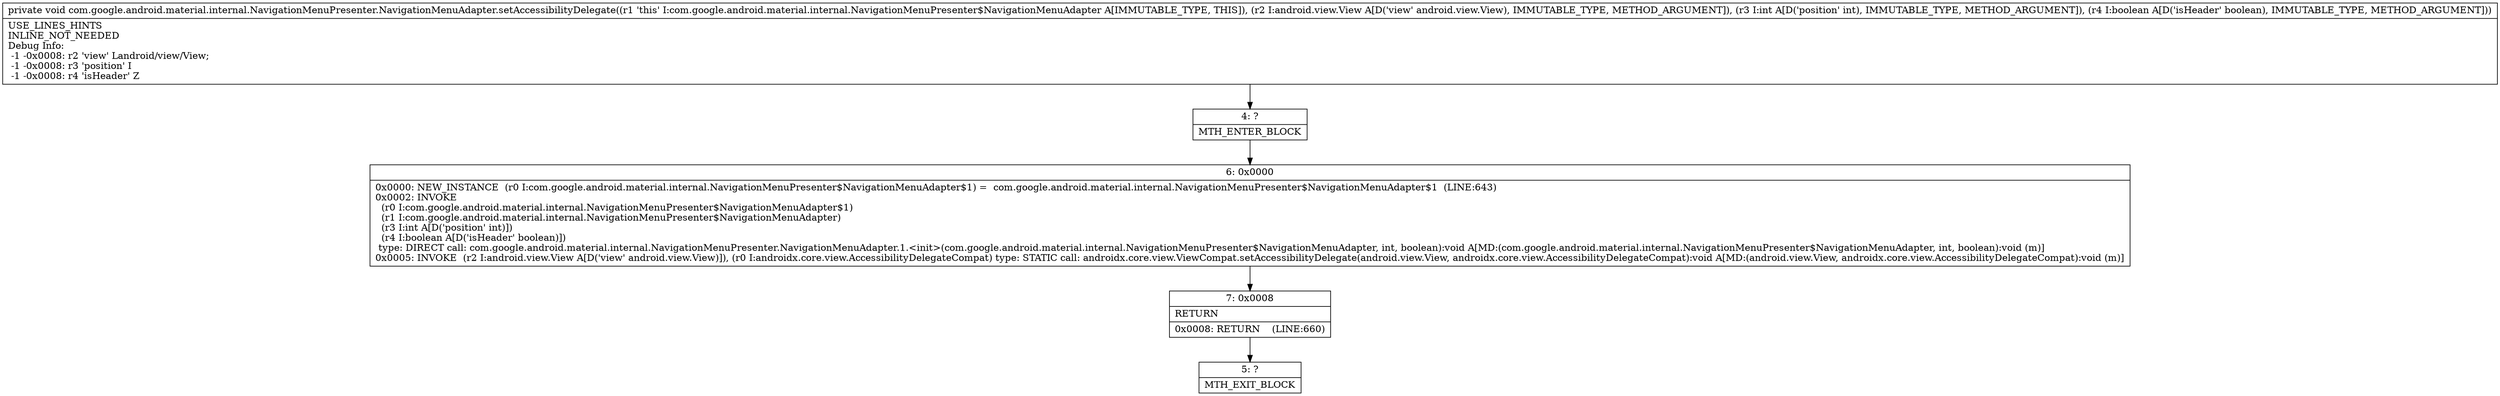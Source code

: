 digraph "CFG forcom.google.android.material.internal.NavigationMenuPresenter.NavigationMenuAdapter.setAccessibilityDelegate(Landroid\/view\/View;IZ)V" {
Node_4 [shape=record,label="{4\:\ ?|MTH_ENTER_BLOCK\l}"];
Node_6 [shape=record,label="{6\:\ 0x0000|0x0000: NEW_INSTANCE  (r0 I:com.google.android.material.internal.NavigationMenuPresenter$NavigationMenuAdapter$1) =  com.google.android.material.internal.NavigationMenuPresenter$NavigationMenuAdapter$1  (LINE:643)\l0x0002: INVOKE  \l  (r0 I:com.google.android.material.internal.NavigationMenuPresenter$NavigationMenuAdapter$1)\l  (r1 I:com.google.android.material.internal.NavigationMenuPresenter$NavigationMenuAdapter)\l  (r3 I:int A[D('position' int)])\l  (r4 I:boolean A[D('isHeader' boolean)])\l type: DIRECT call: com.google.android.material.internal.NavigationMenuPresenter.NavigationMenuAdapter.1.\<init\>(com.google.android.material.internal.NavigationMenuPresenter$NavigationMenuAdapter, int, boolean):void A[MD:(com.google.android.material.internal.NavigationMenuPresenter$NavigationMenuAdapter, int, boolean):void (m)]\l0x0005: INVOKE  (r2 I:android.view.View A[D('view' android.view.View)]), (r0 I:androidx.core.view.AccessibilityDelegateCompat) type: STATIC call: androidx.core.view.ViewCompat.setAccessibilityDelegate(android.view.View, androidx.core.view.AccessibilityDelegateCompat):void A[MD:(android.view.View, androidx.core.view.AccessibilityDelegateCompat):void (m)]\l}"];
Node_7 [shape=record,label="{7\:\ 0x0008|RETURN\l|0x0008: RETURN    (LINE:660)\l}"];
Node_5 [shape=record,label="{5\:\ ?|MTH_EXIT_BLOCK\l}"];
MethodNode[shape=record,label="{private void com.google.android.material.internal.NavigationMenuPresenter.NavigationMenuAdapter.setAccessibilityDelegate((r1 'this' I:com.google.android.material.internal.NavigationMenuPresenter$NavigationMenuAdapter A[IMMUTABLE_TYPE, THIS]), (r2 I:android.view.View A[D('view' android.view.View), IMMUTABLE_TYPE, METHOD_ARGUMENT]), (r3 I:int A[D('position' int), IMMUTABLE_TYPE, METHOD_ARGUMENT]), (r4 I:boolean A[D('isHeader' boolean), IMMUTABLE_TYPE, METHOD_ARGUMENT]))  | USE_LINES_HINTS\lINLINE_NOT_NEEDED\lDebug Info:\l  \-1 \-0x0008: r2 'view' Landroid\/view\/View;\l  \-1 \-0x0008: r3 'position' I\l  \-1 \-0x0008: r4 'isHeader' Z\l}"];
MethodNode -> Node_4;Node_4 -> Node_6;
Node_6 -> Node_7;
Node_7 -> Node_5;
}

